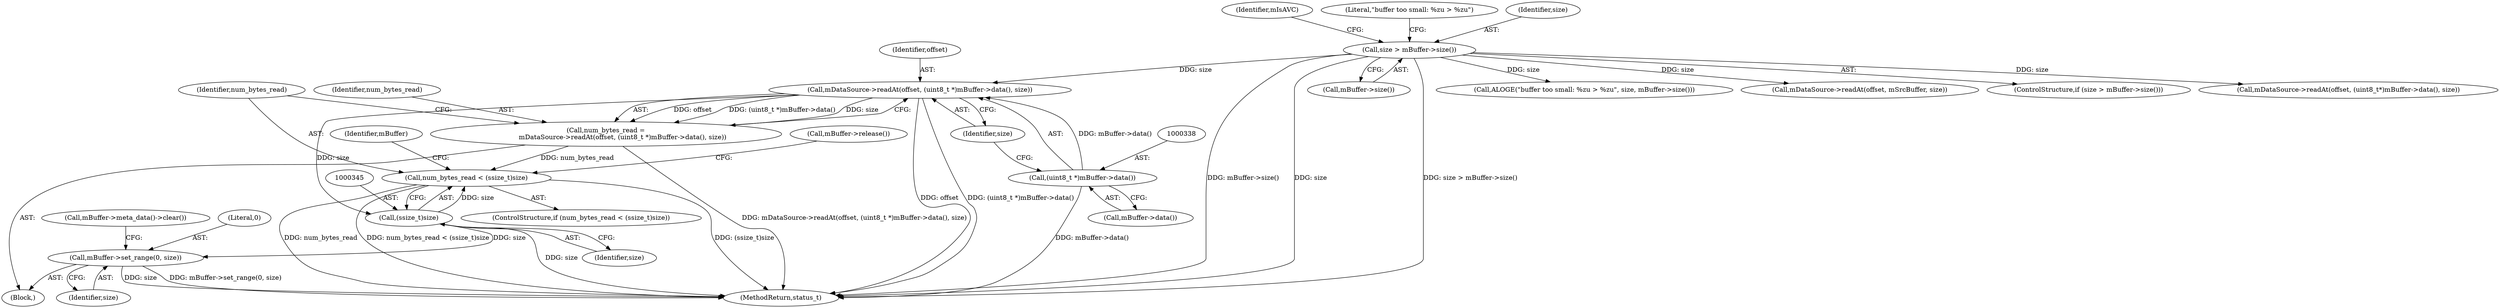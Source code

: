 digraph "0_Android_7a282fb64fef25349e9d341f102d9cea3bf75baf@API" {
"1000335" [label="(Call,mDataSource->readAt(offset, (uint8_t *)mBuffer->data(), size))"];
"1000337" [label="(Call,(uint8_t *)mBuffer->data())"];
"1000310" [label="(Call,size > mBuffer->size())"];
"1000333" [label="(Call,num_bytes_read =\n                mDataSource->readAt(offset, (uint8_t *)mBuffer->data(), size))"];
"1000342" [label="(Call,num_bytes_read < (ssize_t)size)"];
"1000344" [label="(Call,(ssize_t)size)"];
"1000358" [label="(Call,mBuffer->set_range(0, size))"];
"1000341" [label="(ControlStructure,if (num_bytes_read < (ssize_t)size))"];
"1000312" [label="(Call,mBuffer->size())"];
"1000339" [label="(Call,mBuffer->data())"];
"1000335" [label="(Call,mDataSource->readAt(offset, (uint8_t *)mBuffer->data(), size))"];
"1000344" [label="(Call,(ssize_t)size)"];
"1000342" [label="(Call,num_bytes_read < (ssize_t)size)"];
"1000348" [label="(Call,mBuffer->release())"];
"1000334" [label="(Identifier,num_bytes_read)"];
"1000331" [label="(Block,)"];
"1000736" [label="(MethodReturn,status_t)"];
"1000358" [label="(Call,mBuffer->set_range(0, size))"];
"1000361" [label="(Call,mBuffer->meta_data()->clear())"];
"1000314" [label="(Call,ALOGE(\"buffer too small: %zu > %zu\", size, mBuffer->size()))"];
"1000324" [label="(Identifier,mIsAVC)"];
"1000359" [label="(Literal,0)"];
"1000356" [label="(Identifier,mBuffer)"];
"1000532" [label="(Call,mDataSource->readAt(offset, mSrcBuffer, size))"];
"1000340" [label="(Identifier,size)"];
"1000309" [label="(ControlStructure,if (size > mBuffer->size()))"];
"1000360" [label="(Identifier,size)"];
"1000315" [label="(Literal,\"buffer too small: %zu > %zu\")"];
"1000522" [label="(Call,mDataSource->readAt(offset, (uint8_t*)mBuffer->data(), size))"];
"1000337" [label="(Call,(uint8_t *)mBuffer->data())"];
"1000336" [label="(Identifier,offset)"];
"1000346" [label="(Identifier,size)"];
"1000310" [label="(Call,size > mBuffer->size())"];
"1000333" [label="(Call,num_bytes_read =\n                mDataSource->readAt(offset, (uint8_t *)mBuffer->data(), size))"];
"1000311" [label="(Identifier,size)"];
"1000343" [label="(Identifier,num_bytes_read)"];
"1000335" -> "1000333"  [label="AST: "];
"1000335" -> "1000340"  [label="CFG: "];
"1000336" -> "1000335"  [label="AST: "];
"1000337" -> "1000335"  [label="AST: "];
"1000340" -> "1000335"  [label="AST: "];
"1000333" -> "1000335"  [label="CFG: "];
"1000335" -> "1000736"  [label="DDG: offset"];
"1000335" -> "1000736"  [label="DDG: (uint8_t *)mBuffer->data()"];
"1000335" -> "1000333"  [label="DDG: offset"];
"1000335" -> "1000333"  [label="DDG: (uint8_t *)mBuffer->data()"];
"1000335" -> "1000333"  [label="DDG: size"];
"1000337" -> "1000335"  [label="DDG: mBuffer->data()"];
"1000310" -> "1000335"  [label="DDG: size"];
"1000335" -> "1000344"  [label="DDG: size"];
"1000337" -> "1000339"  [label="CFG: "];
"1000338" -> "1000337"  [label="AST: "];
"1000339" -> "1000337"  [label="AST: "];
"1000340" -> "1000337"  [label="CFG: "];
"1000337" -> "1000736"  [label="DDG: mBuffer->data()"];
"1000310" -> "1000309"  [label="AST: "];
"1000310" -> "1000312"  [label="CFG: "];
"1000311" -> "1000310"  [label="AST: "];
"1000312" -> "1000310"  [label="AST: "];
"1000315" -> "1000310"  [label="CFG: "];
"1000324" -> "1000310"  [label="CFG: "];
"1000310" -> "1000736"  [label="DDG: size > mBuffer->size()"];
"1000310" -> "1000736"  [label="DDG: mBuffer->size()"];
"1000310" -> "1000736"  [label="DDG: size"];
"1000310" -> "1000314"  [label="DDG: size"];
"1000310" -> "1000522"  [label="DDG: size"];
"1000310" -> "1000532"  [label="DDG: size"];
"1000333" -> "1000331"  [label="AST: "];
"1000334" -> "1000333"  [label="AST: "];
"1000343" -> "1000333"  [label="CFG: "];
"1000333" -> "1000736"  [label="DDG: mDataSource->readAt(offset, (uint8_t *)mBuffer->data(), size)"];
"1000333" -> "1000342"  [label="DDG: num_bytes_read"];
"1000342" -> "1000341"  [label="AST: "];
"1000342" -> "1000344"  [label="CFG: "];
"1000343" -> "1000342"  [label="AST: "];
"1000344" -> "1000342"  [label="AST: "];
"1000348" -> "1000342"  [label="CFG: "];
"1000356" -> "1000342"  [label="CFG: "];
"1000342" -> "1000736"  [label="DDG: (ssize_t)size"];
"1000342" -> "1000736"  [label="DDG: num_bytes_read"];
"1000342" -> "1000736"  [label="DDG: num_bytes_read < (ssize_t)size"];
"1000344" -> "1000342"  [label="DDG: size"];
"1000344" -> "1000346"  [label="CFG: "];
"1000345" -> "1000344"  [label="AST: "];
"1000346" -> "1000344"  [label="AST: "];
"1000344" -> "1000736"  [label="DDG: size"];
"1000344" -> "1000358"  [label="DDG: size"];
"1000358" -> "1000331"  [label="AST: "];
"1000358" -> "1000360"  [label="CFG: "];
"1000359" -> "1000358"  [label="AST: "];
"1000360" -> "1000358"  [label="AST: "];
"1000361" -> "1000358"  [label="CFG: "];
"1000358" -> "1000736"  [label="DDG: mBuffer->set_range(0, size)"];
"1000358" -> "1000736"  [label="DDG: size"];
}
